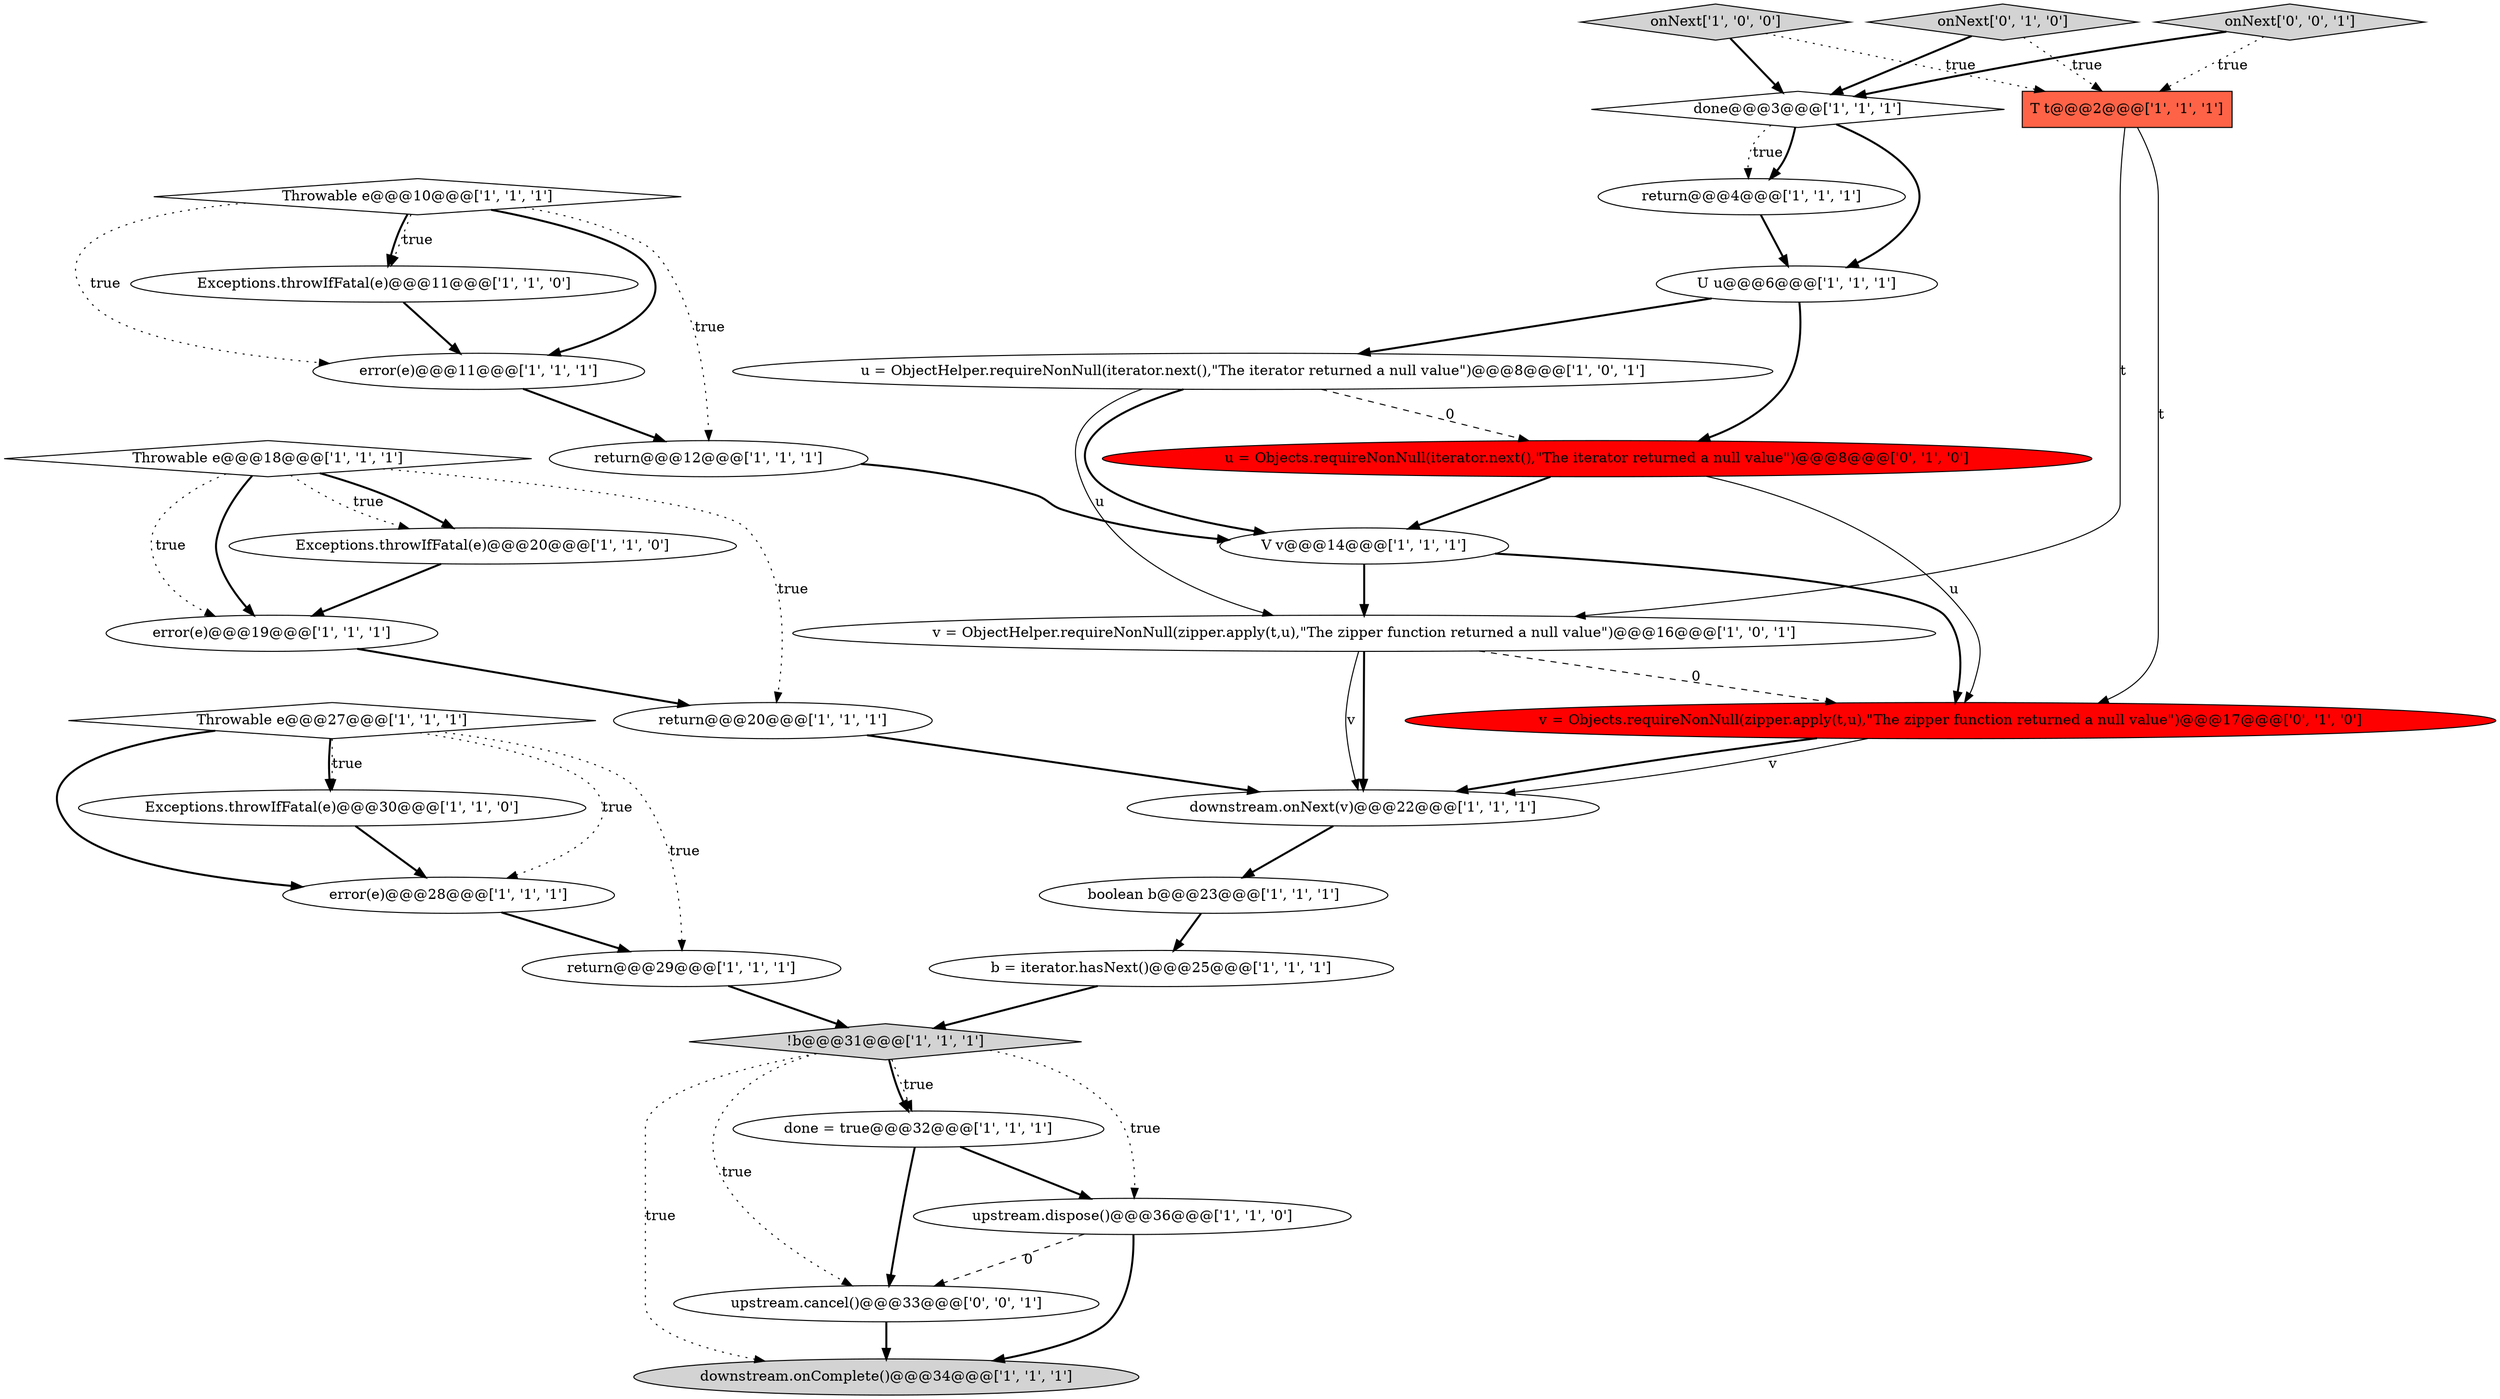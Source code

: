 digraph {
0 [style = filled, label = "Throwable e@@@27@@@['1', '1', '1']", fillcolor = white, shape = diamond image = "AAA0AAABBB1BBB"];
20 [style = filled, label = "downstream.onComplete()@@@34@@@['1', '1', '1']", fillcolor = lightgray, shape = ellipse image = "AAA0AAABBB1BBB"];
25 [style = filled, label = "return@@@20@@@['1', '1', '1']", fillcolor = white, shape = ellipse image = "AAA0AAABBB1BBB"];
5 [style = filled, label = "U u@@@6@@@['1', '1', '1']", fillcolor = white, shape = ellipse image = "AAA0AAABBB1BBB"];
11 [style = filled, label = "error(e)@@@19@@@['1', '1', '1']", fillcolor = white, shape = ellipse image = "AAA0AAABBB1BBB"];
19 [style = filled, label = "!b@@@31@@@['1', '1', '1']", fillcolor = lightgray, shape = diamond image = "AAA0AAABBB1BBB"];
29 [style = filled, label = "onNext['0', '1', '0']", fillcolor = lightgray, shape = diamond image = "AAA0AAABBB2BBB"];
12 [style = filled, label = "error(e)@@@11@@@['1', '1', '1']", fillcolor = white, shape = ellipse image = "AAA0AAABBB1BBB"];
31 [style = filled, label = "upstream.cancel()@@@33@@@['0', '0', '1']", fillcolor = white, shape = ellipse image = "AAA0AAABBB3BBB"];
1 [style = filled, label = "return@@@12@@@['1', '1', '1']", fillcolor = white, shape = ellipse image = "AAA0AAABBB1BBB"];
22 [style = filled, label = "return@@@4@@@['1', '1', '1']", fillcolor = white, shape = ellipse image = "AAA0AAABBB1BBB"];
14 [style = filled, label = "V v@@@14@@@['1', '1', '1']", fillcolor = white, shape = ellipse image = "AAA0AAABBB1BBB"];
15 [style = filled, label = "return@@@29@@@['1', '1', '1']", fillcolor = white, shape = ellipse image = "AAA0AAABBB1BBB"];
16 [style = filled, label = "u = ObjectHelper.requireNonNull(iterator.next(),\"The iterator returned a null value\")@@@8@@@['1', '0', '1']", fillcolor = white, shape = ellipse image = "AAA0AAABBB1BBB"];
23 [style = filled, label = "b = iterator.hasNext()@@@25@@@['1', '1', '1']", fillcolor = white, shape = ellipse image = "AAA0AAABBB1BBB"];
28 [style = filled, label = "v = Objects.requireNonNull(zipper.apply(t,u),\"The zipper function returned a null value\")@@@17@@@['0', '1', '0']", fillcolor = red, shape = ellipse image = "AAA1AAABBB2BBB"];
8 [style = filled, label = "v = ObjectHelper.requireNonNull(zipper.apply(t,u),\"The zipper function returned a null value\")@@@16@@@['1', '0', '1']", fillcolor = white, shape = ellipse image = "AAA0AAABBB1BBB"];
3 [style = filled, label = "Exceptions.throwIfFatal(e)@@@30@@@['1', '1', '0']", fillcolor = white, shape = ellipse image = "AAA0AAABBB1BBB"];
17 [style = filled, label = "onNext['1', '0', '0']", fillcolor = lightgray, shape = diamond image = "AAA0AAABBB1BBB"];
18 [style = filled, label = "Throwable e@@@10@@@['1', '1', '1']", fillcolor = white, shape = diamond image = "AAA0AAABBB1BBB"];
24 [style = filled, label = "done = true@@@32@@@['1', '1', '1']", fillcolor = white, shape = ellipse image = "AAA0AAABBB1BBB"];
2 [style = filled, label = "Throwable e@@@18@@@['1', '1', '1']", fillcolor = white, shape = diamond image = "AAA0AAABBB1BBB"];
6 [style = filled, label = "Exceptions.throwIfFatal(e)@@@11@@@['1', '1', '0']", fillcolor = white, shape = ellipse image = "AAA0AAABBB1BBB"];
30 [style = filled, label = "onNext['0', '0', '1']", fillcolor = lightgray, shape = diamond image = "AAA0AAABBB3BBB"];
9 [style = filled, label = "upstream.dispose()@@@36@@@['1', '1', '0']", fillcolor = white, shape = ellipse image = "AAA0AAABBB1BBB"];
13 [style = filled, label = "error(e)@@@28@@@['1', '1', '1']", fillcolor = white, shape = ellipse image = "AAA0AAABBB1BBB"];
26 [style = filled, label = "boolean b@@@23@@@['1', '1', '1']", fillcolor = white, shape = ellipse image = "AAA0AAABBB1BBB"];
4 [style = filled, label = "done@@@3@@@['1', '1', '1']", fillcolor = white, shape = diamond image = "AAA0AAABBB1BBB"];
27 [style = filled, label = "u = Objects.requireNonNull(iterator.next(),\"The iterator returned a null value\")@@@8@@@['0', '1', '0']", fillcolor = red, shape = ellipse image = "AAA1AAABBB2BBB"];
7 [style = filled, label = "Exceptions.throwIfFatal(e)@@@20@@@['1', '1', '0']", fillcolor = white, shape = ellipse image = "AAA0AAABBB1BBB"];
10 [style = filled, label = "T t@@@2@@@['1', '1', '1']", fillcolor = tomato, shape = box image = "AAA0AAABBB1BBB"];
21 [style = filled, label = "downstream.onNext(v)@@@22@@@['1', '1', '1']", fillcolor = white, shape = ellipse image = "AAA0AAABBB1BBB"];
10->8 [style = solid, label="t"];
0->3 [style = bold, label=""];
29->10 [style = dotted, label="true"];
29->4 [style = bold, label=""];
7->11 [style = bold, label=""];
0->13 [style = dotted, label="true"];
0->13 [style = bold, label=""];
27->14 [style = bold, label=""];
16->27 [style = dashed, label="0"];
30->10 [style = dotted, label="true"];
19->20 [style = dotted, label="true"];
0->15 [style = dotted, label="true"];
11->25 [style = bold, label=""];
18->1 [style = dotted, label="true"];
17->4 [style = bold, label=""];
18->12 [style = bold, label=""];
9->20 [style = bold, label=""];
14->28 [style = bold, label=""];
19->24 [style = dotted, label="true"];
8->28 [style = dashed, label="0"];
15->19 [style = bold, label=""];
12->1 [style = bold, label=""];
8->21 [style = solid, label="v"];
22->5 [style = bold, label=""];
28->21 [style = solid, label="v"];
18->6 [style = dotted, label="true"];
2->11 [style = dotted, label="true"];
2->25 [style = dotted, label="true"];
5->16 [style = bold, label=""];
19->24 [style = bold, label=""];
17->10 [style = dotted, label="true"];
21->26 [style = bold, label=""];
28->21 [style = bold, label=""];
18->12 [style = dotted, label="true"];
9->31 [style = dashed, label="0"];
24->31 [style = bold, label=""];
18->6 [style = bold, label=""];
4->22 [style = dotted, label="true"];
30->4 [style = bold, label=""];
10->28 [style = solid, label="t"];
2->7 [style = dotted, label="true"];
23->19 [style = bold, label=""];
26->23 [style = bold, label=""];
19->9 [style = dotted, label="true"];
16->8 [style = solid, label="u"];
3->13 [style = bold, label=""];
8->21 [style = bold, label=""];
16->14 [style = bold, label=""];
1->14 [style = bold, label=""];
14->8 [style = bold, label=""];
0->3 [style = dotted, label="true"];
13->15 [style = bold, label=""];
2->7 [style = bold, label=""];
5->27 [style = bold, label=""];
31->20 [style = bold, label=""];
4->5 [style = bold, label=""];
4->22 [style = bold, label=""];
25->21 [style = bold, label=""];
19->31 [style = dotted, label="true"];
2->11 [style = bold, label=""];
24->9 [style = bold, label=""];
27->28 [style = solid, label="u"];
6->12 [style = bold, label=""];
}
